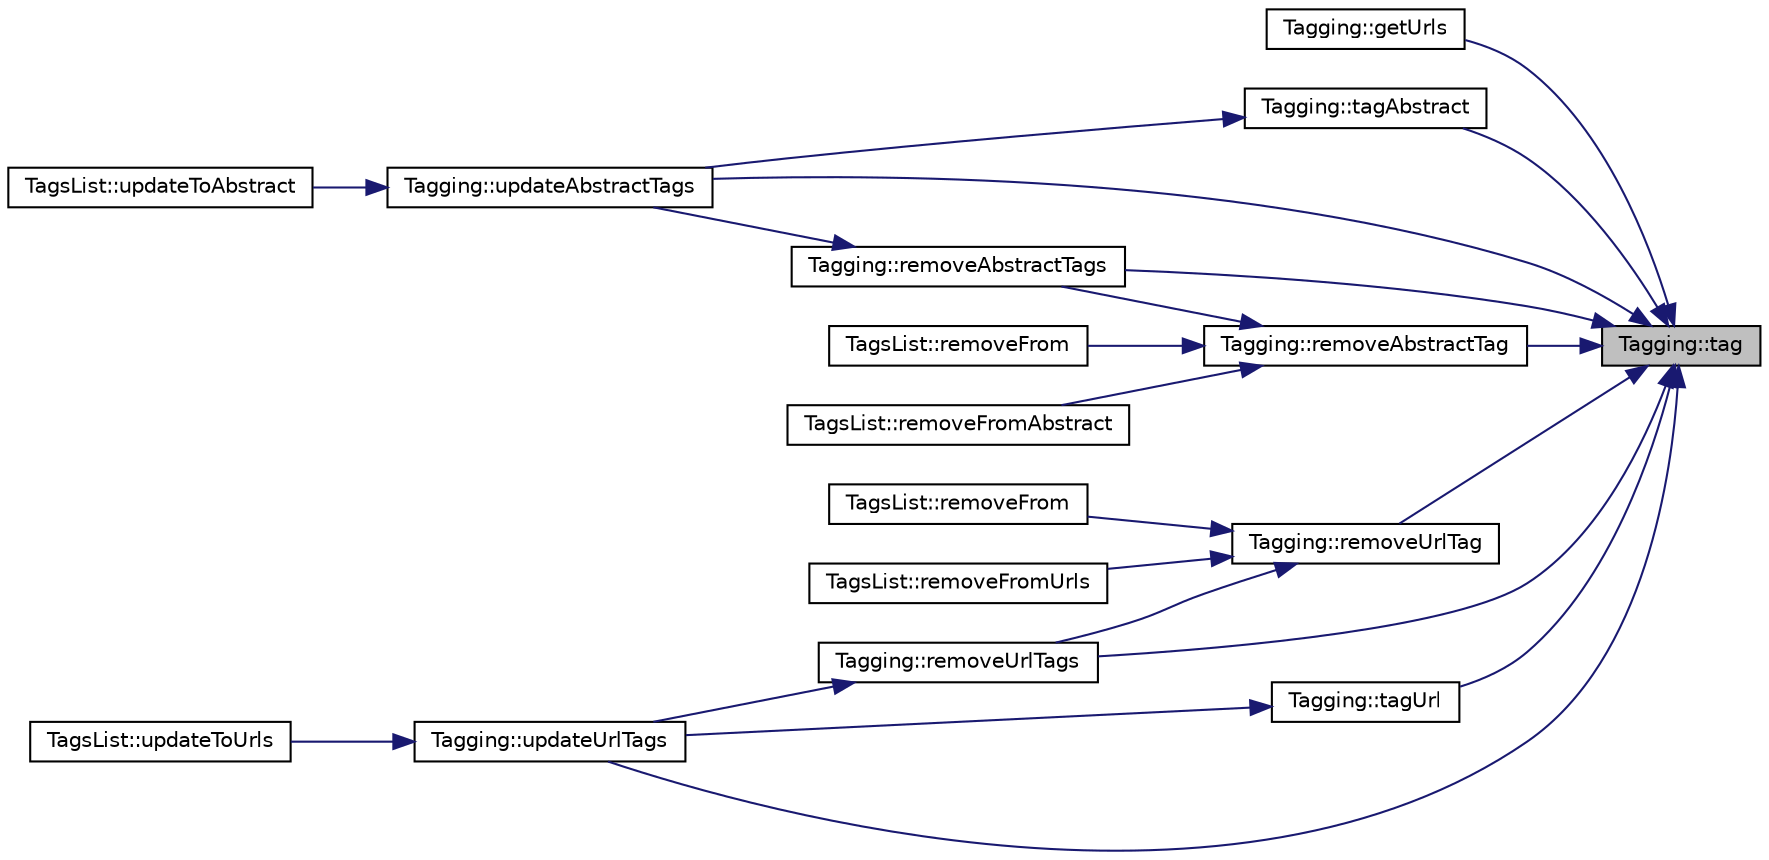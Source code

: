 digraph "Tagging::tag"
{
 // INTERACTIVE_SVG=YES
 // LATEX_PDF_SIZE
  edge [fontname="Helvetica",fontsize="10",labelfontname="Helvetica",labelfontsize="10"];
  node [fontname="Helvetica",fontsize="10",shape=record];
  rankdir="RL";
  Node254 [label="Tagging::tag",height=0.2,width=0.4,color="black", fillcolor="grey75", style="filled", fontcolor="black",tooltip=" "];
  Node254 -> Node255 [dir="back",color="midnightblue",fontsize="10",style="solid",fontname="Helvetica"];
  Node255 [label="Tagging::getUrls",height=0.2,width=0.4,color="black", fillcolor="white", style="filled",URL="$class_tagging.html#ac4266444a62536761195a0ecf800b97a",tooltip=" "];
  Node254 -> Node256 [dir="back",color="midnightblue",fontsize="10",style="solid",fontname="Helvetica"];
  Node256 [label="Tagging::removeAbstractTag",height=0.2,width=0.4,color="black", fillcolor="white", style="filled",URL="$class_tagging.html#a38fdfb7dd0ce30980ad2260f76689aa0",tooltip=" "];
  Node256 -> Node257 [dir="back",color="midnightblue",fontsize="10",style="solid",fontname="Helvetica"];
  Node257 [label="Tagging::removeAbstractTags",height=0.2,width=0.4,color="black", fillcolor="white", style="filled",URL="$class_tagging.html#abebfcef5989f504f84dfb151cf06639b",tooltip=" "];
  Node257 -> Node258 [dir="back",color="midnightblue",fontsize="10",style="solid",fontname="Helvetica"];
  Node258 [label="Tagging::updateAbstractTags",height=0.2,width=0.4,color="black", fillcolor="white", style="filled",URL="$class_tagging.html#ac9d08197884f6bd09afe8e84cde5827e",tooltip=" "];
  Node258 -> Node259 [dir="back",color="midnightblue",fontsize="10",style="solid",fontname="Helvetica"];
  Node259 [label="TagsList::updateToAbstract",height=0.2,width=0.4,color="black", fillcolor="white", style="filled",URL="$class_tags_list.html#a8a9246dd7a10fe7e3f36b0ee40b4dba9",tooltip=" "];
  Node256 -> Node260 [dir="back",color="midnightblue",fontsize="10",style="solid",fontname="Helvetica"];
  Node260 [label="TagsList::removeFrom",height=0.2,width=0.4,color="black", fillcolor="white", style="filled",URL="$class_tags_list.html#a2d12d5f044db2df95d868de4104984a1",tooltip=" "];
  Node256 -> Node261 [dir="back",color="midnightblue",fontsize="10",style="solid",fontname="Helvetica"];
  Node261 [label="TagsList::removeFromAbstract",height=0.2,width=0.4,color="black", fillcolor="white", style="filled",URL="$class_tags_list.html#adf655c1ba80195d9df464b96053d2d02",tooltip=" "];
  Node254 -> Node257 [dir="back",color="midnightblue",fontsize="10",style="solid",fontname="Helvetica"];
  Node254 -> Node262 [dir="back",color="midnightblue",fontsize="10",style="solid",fontname="Helvetica"];
  Node262 [label="Tagging::removeUrlTag",height=0.2,width=0.4,color="black", fillcolor="white", style="filled",URL="$class_tagging.html#aada83938c145e6a6fb333eb758353602",tooltip=" "];
  Node262 -> Node263 [dir="back",color="midnightblue",fontsize="10",style="solid",fontname="Helvetica"];
  Node263 [label="TagsList::removeFrom",height=0.2,width=0.4,color="black", fillcolor="white", style="filled",URL="$class_tags_list.html#a81149c7a5e5989e5fffeeb2de07f80e7",tooltip=" "];
  Node262 -> Node264 [dir="back",color="midnightblue",fontsize="10",style="solid",fontname="Helvetica"];
  Node264 [label="TagsList::removeFromUrls",height=0.2,width=0.4,color="black", fillcolor="white", style="filled",URL="$class_tags_list.html#a5dafe78c93d707188f842f45119f23a8",tooltip=" "];
  Node262 -> Node265 [dir="back",color="midnightblue",fontsize="10",style="solid",fontname="Helvetica"];
  Node265 [label="Tagging::removeUrlTags",height=0.2,width=0.4,color="black", fillcolor="white", style="filled",URL="$class_tagging.html#a298c85ff92866287b3dcb0cb59bc1862",tooltip=" "];
  Node265 -> Node266 [dir="back",color="midnightblue",fontsize="10",style="solid",fontname="Helvetica"];
  Node266 [label="Tagging::updateUrlTags",height=0.2,width=0.4,color="black", fillcolor="white", style="filled",URL="$class_tagging.html#a631b0021514fd73853208fa93af73d57",tooltip=" "];
  Node266 -> Node267 [dir="back",color="midnightblue",fontsize="10",style="solid",fontname="Helvetica"];
  Node267 [label="TagsList::updateToUrls",height=0.2,width=0.4,color="black", fillcolor="white", style="filled",URL="$class_tags_list.html#a2cabbc71124d6c58a033076ad2c27181",tooltip=" "];
  Node254 -> Node265 [dir="back",color="midnightblue",fontsize="10",style="solid",fontname="Helvetica"];
  Node254 -> Node268 [dir="back",color="midnightblue",fontsize="10",style="solid",fontname="Helvetica"];
  Node268 [label="Tagging::tagAbstract",height=0.2,width=0.4,color="black", fillcolor="white", style="filled",URL="$class_tagging.html#a49563646c1684a61f079e2732ea334c1",tooltip=" "];
  Node268 -> Node258 [dir="back",color="midnightblue",fontsize="10",style="solid",fontname="Helvetica"];
  Node254 -> Node269 [dir="back",color="midnightblue",fontsize="10",style="solid",fontname="Helvetica"];
  Node269 [label="Tagging::tagUrl",height=0.2,width=0.4,color="black", fillcolor="white", style="filled",URL="$class_tagging.html#a3b9718cc91115778a013af41e8f29da5",tooltip=" "];
  Node269 -> Node266 [dir="back",color="midnightblue",fontsize="10",style="solid",fontname="Helvetica"];
  Node254 -> Node258 [dir="back",color="midnightblue",fontsize="10",style="solid",fontname="Helvetica"];
  Node254 -> Node266 [dir="back",color="midnightblue",fontsize="10",style="solid",fontname="Helvetica"];
}
